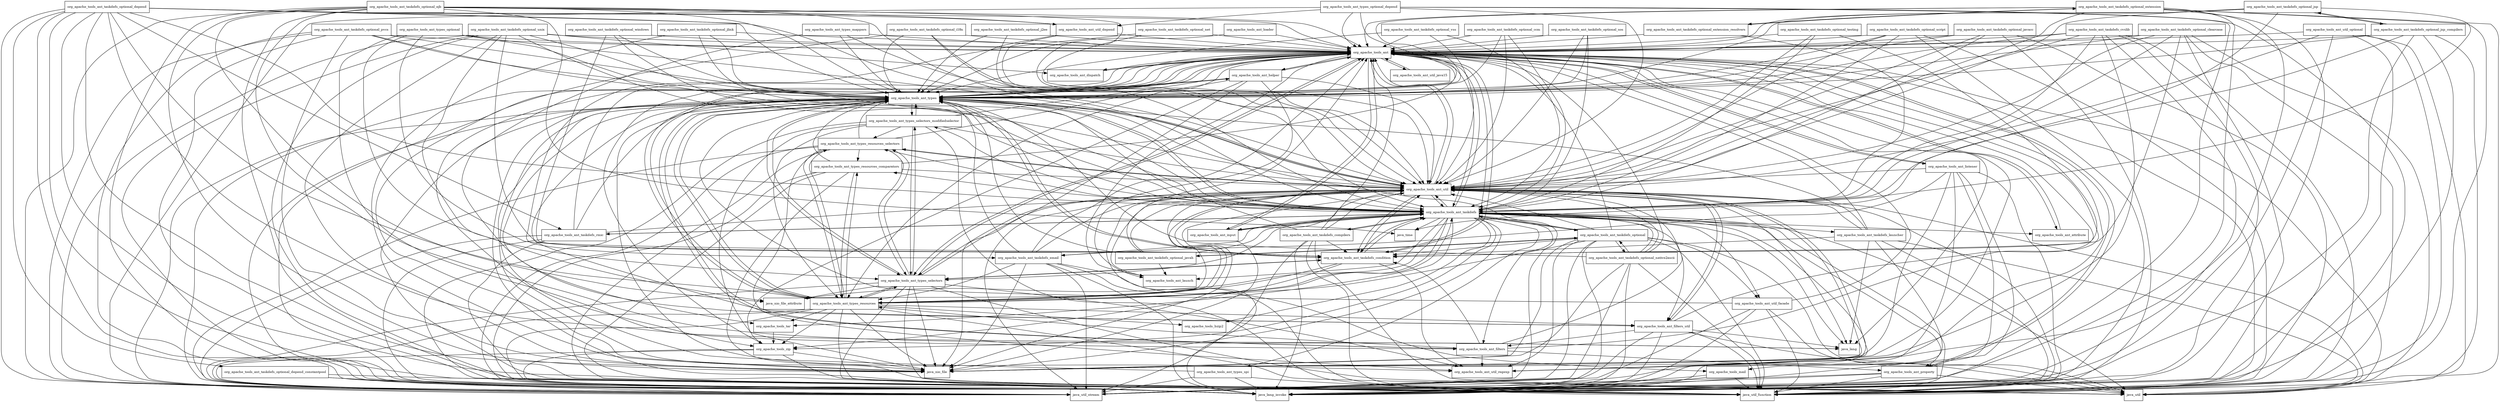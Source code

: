 digraph ant_1_10_3_package_dependencies {
  node [shape = box, fontsize=10.0];
  org_apache_tools_ant -> java_lang;
  org_apache_tools_ant -> java_lang_invoke;
  org_apache_tools_ant -> java_nio_file;
  org_apache_tools_ant -> java_util;
  org_apache_tools_ant -> java_util_function;
  org_apache_tools_ant -> java_util_stream;
  org_apache_tools_ant -> org_apache_tools_ant_attribute;
  org_apache_tools_ant -> org_apache_tools_ant_dispatch;
  org_apache_tools_ant -> org_apache_tools_ant_helper;
  org_apache_tools_ant -> org_apache_tools_ant_input;
  org_apache_tools_ant -> org_apache_tools_ant_launch;
  org_apache_tools_ant -> org_apache_tools_ant_listener;
  org_apache_tools_ant -> org_apache_tools_ant_property;
  org_apache_tools_ant -> org_apache_tools_ant_taskdefs;
  org_apache_tools_ant -> org_apache_tools_ant_taskdefs_condition;
  org_apache_tools_ant -> org_apache_tools_ant_types;
  org_apache_tools_ant -> org_apache_tools_ant_types_resources;
  org_apache_tools_ant -> org_apache_tools_ant_types_selectors;
  org_apache_tools_ant -> org_apache_tools_ant_util;
  org_apache_tools_ant -> org_apache_tools_ant_util_java15;
  org_apache_tools_ant -> org_apache_tools_zip;
  org_apache_tools_ant_attribute -> org_apache_tools_ant;
  org_apache_tools_ant_dispatch -> org_apache_tools_ant;
  org_apache_tools_ant_filters -> org_apache_tools_ant;
  org_apache_tools_ant_filters -> org_apache_tools_ant_property;
  org_apache_tools_ant_filters -> org_apache_tools_ant_taskdefs_condition;
  org_apache_tools_ant_filters -> org_apache_tools_ant_types;
  org_apache_tools_ant_filters -> org_apache_tools_ant_types_resources;
  org_apache_tools_ant_filters -> org_apache_tools_ant_util;
  org_apache_tools_ant_filters -> org_apache_tools_ant_util_regexp;
  org_apache_tools_ant_filters_util -> java_lang;
  org_apache_tools_ant_filters_util -> java_lang_invoke;
  org_apache_tools_ant_filters_util -> java_util;
  org_apache_tools_ant_filters_util -> java_util_function;
  org_apache_tools_ant_filters_util -> java_util_stream;
  org_apache_tools_ant_filters_util -> org_apache_tools_ant;
  org_apache_tools_ant_filters_util -> org_apache_tools_ant_filters;
  org_apache_tools_ant_filters_util -> org_apache_tools_ant_types;
  org_apache_tools_ant_filters_util -> org_apache_tools_ant_util;
  org_apache_tools_ant_helper -> java_nio_file;
  org_apache_tools_ant_helper -> org_apache_tools_ant;
  org_apache_tools_ant_helper -> org_apache_tools_ant_launch;
  org_apache_tools_ant_helper -> org_apache_tools_ant_types;
  org_apache_tools_ant_helper -> org_apache_tools_ant_types_resources;
  org_apache_tools_ant_helper -> org_apache_tools_ant_util;
  org_apache_tools_ant_helper -> org_apache_tools_zip;
  org_apache_tools_ant_input -> java_nio_file;
  org_apache_tools_ant_input -> org_apache_tools_ant;
  org_apache_tools_ant_input -> org_apache_tools_ant_taskdefs;
  org_apache_tools_ant_input -> org_apache_tools_ant_util;
  org_apache_tools_ant_listener -> java_lang_invoke;
  org_apache_tools_ant_listener -> java_nio_file;
  org_apache_tools_ant_listener -> java_util_function;
  org_apache_tools_ant_listener -> java_util_stream;
  org_apache_tools_ant_listener -> org_apache_tools_ant;
  org_apache_tools_ant_listener -> org_apache_tools_ant_taskdefs_email;
  org_apache_tools_ant_listener -> org_apache_tools_ant_util;
  org_apache_tools_ant_listener -> org_apache_tools_mail;
  org_apache_tools_ant_loader -> org_apache_tools_ant;
  org_apache_tools_ant_loader -> org_apache_tools_ant_types;
  org_apache_tools_ant_property -> java_lang_invoke;
  org_apache_tools_ant_property -> java_util;
  org_apache_tools_ant_property -> java_util_function;
  org_apache_tools_ant_property -> java_util_stream;
  org_apache_tools_ant_property -> org_apache_tools_ant;
  org_apache_tools_ant_taskdefs -> java_lang;
  org_apache_tools_ant_taskdefs -> java_lang_invoke;
  org_apache_tools_ant_taskdefs -> java_nio_file;
  org_apache_tools_ant_taskdefs -> java_nio_file_attribute;
  org_apache_tools_ant_taskdefs -> java_time;
  org_apache_tools_ant_taskdefs -> java_util;
  org_apache_tools_ant_taskdefs -> java_util_function;
  org_apache_tools_ant_taskdefs -> java_util_stream;
  org_apache_tools_ant_taskdefs -> org_apache_tools_ant;
  org_apache_tools_ant_taskdefs -> org_apache_tools_ant_attribute;
  org_apache_tools_ant_taskdefs -> org_apache_tools_ant_filters;
  org_apache_tools_ant_taskdefs -> org_apache_tools_ant_filters_util;
  org_apache_tools_ant_taskdefs -> org_apache_tools_ant_input;
  org_apache_tools_ant_taskdefs -> org_apache_tools_ant_launch;
  org_apache_tools_ant_taskdefs -> org_apache_tools_ant_property;
  org_apache_tools_ant_taskdefs -> org_apache_tools_ant_taskdefs_compilers;
  org_apache_tools_ant_taskdefs -> org_apache_tools_ant_taskdefs_condition;
  org_apache_tools_ant_taskdefs -> org_apache_tools_ant_taskdefs_email;
  org_apache_tools_ant_taskdefs -> org_apache_tools_ant_taskdefs_launcher;
  org_apache_tools_ant_taskdefs -> org_apache_tools_ant_taskdefs_optional;
  org_apache_tools_ant_taskdefs -> org_apache_tools_ant_taskdefs_rmic;
  org_apache_tools_ant_taskdefs -> org_apache_tools_ant_types;
  org_apache_tools_ant_taskdefs -> org_apache_tools_ant_types_resources;
  org_apache_tools_ant_taskdefs -> org_apache_tools_ant_types_resources_comparators;
  org_apache_tools_ant_taskdefs -> org_apache_tools_ant_types_resources_selectors;
  org_apache_tools_ant_taskdefs -> org_apache_tools_ant_types_selectors;
  org_apache_tools_ant_taskdefs -> org_apache_tools_ant_types_selectors_modifiedselector;
  org_apache_tools_ant_taskdefs -> org_apache_tools_ant_types_spi;
  org_apache_tools_ant_taskdefs -> org_apache_tools_ant_util;
  org_apache_tools_ant_taskdefs -> org_apache_tools_ant_util_facade;
  org_apache_tools_ant_taskdefs -> org_apache_tools_bzip2;
  org_apache_tools_ant_taskdefs -> org_apache_tools_tar;
  org_apache_tools_ant_taskdefs -> org_apache_tools_zip;
  org_apache_tools_ant_taskdefs_compilers -> java_lang_invoke;
  org_apache_tools_ant_taskdefs_compilers -> java_util;
  org_apache_tools_ant_taskdefs_compilers -> java_util_function;
  org_apache_tools_ant_taskdefs_compilers -> java_util_stream;
  org_apache_tools_ant_taskdefs_compilers -> org_apache_tools_ant;
  org_apache_tools_ant_taskdefs_compilers -> org_apache_tools_ant_taskdefs;
  org_apache_tools_ant_taskdefs_compilers -> org_apache_tools_ant_taskdefs_condition;
  org_apache_tools_ant_taskdefs_compilers -> org_apache_tools_ant_types;
  org_apache_tools_ant_taskdefs_compilers -> org_apache_tools_ant_util;
  org_apache_tools_ant_taskdefs_condition -> org_apache_tools_ant;
  org_apache_tools_ant_taskdefs_condition -> org_apache_tools_ant_taskdefs;
  org_apache_tools_ant_taskdefs_condition -> org_apache_tools_ant_types;
  org_apache_tools_ant_taskdefs_condition -> org_apache_tools_ant_types_resources;
  org_apache_tools_ant_taskdefs_condition -> org_apache_tools_ant_types_selectors;
  org_apache_tools_ant_taskdefs_condition -> org_apache_tools_ant_util;
  org_apache_tools_ant_taskdefs_condition -> org_apache_tools_ant_util_regexp;
  org_apache_tools_ant_taskdefs_condition -> org_apache_tools_zip;
  org_apache_tools_ant_taskdefs_cvslib -> java_lang_invoke;
  org_apache_tools_ant_taskdefs_cvslib -> java_nio_file;
  org_apache_tools_ant_taskdefs_cvslib -> java_util_function;
  org_apache_tools_ant_taskdefs_cvslib -> java_util_stream;
  org_apache_tools_ant_taskdefs_cvslib -> org_apache_tools_ant;
  org_apache_tools_ant_taskdefs_cvslib -> org_apache_tools_ant_taskdefs;
  org_apache_tools_ant_taskdefs_cvslib -> org_apache_tools_ant_types;
  org_apache_tools_ant_taskdefs_cvslib -> org_apache_tools_ant_util;
  org_apache_tools_ant_taskdefs_email -> java_lang_invoke;
  org_apache_tools_ant_taskdefs_email -> java_nio_file;
  org_apache_tools_ant_taskdefs_email -> java_util_function;
  org_apache_tools_ant_taskdefs_email -> java_util_stream;
  org_apache_tools_ant_taskdefs_email -> org_apache_tools_ant;
  org_apache_tools_ant_taskdefs_email -> org_apache_tools_ant_types;
  org_apache_tools_ant_taskdefs_email -> org_apache_tools_ant_types_resources;
  org_apache_tools_ant_taskdefs_email -> org_apache_tools_ant_util;
  org_apache_tools_ant_taskdefs_email -> org_apache_tools_mail;
  org_apache_tools_ant_taskdefs_launcher -> java_lang;
  org_apache_tools_ant_taskdefs_launcher -> java_lang_invoke;
  org_apache_tools_ant_taskdefs_launcher -> java_util;
  org_apache_tools_ant_taskdefs_launcher -> java_util_function;
  org_apache_tools_ant_taskdefs_launcher -> org_apache_tools_ant;
  org_apache_tools_ant_taskdefs_launcher -> org_apache_tools_ant_taskdefs_condition;
  org_apache_tools_ant_taskdefs_launcher -> org_apache_tools_ant_types;
  org_apache_tools_ant_taskdefs_launcher -> org_apache_tools_ant_util;
  org_apache_tools_ant_taskdefs_optional -> java_lang_invoke;
  org_apache_tools_ant_taskdefs_optional -> java_nio_file;
  org_apache_tools_ant_taskdefs_optional -> java_util;
  org_apache_tools_ant_taskdefs_optional -> java_util_function;
  org_apache_tools_ant_taskdefs_optional -> java_util_stream;
  org_apache_tools_ant_taskdefs_optional -> org_apache_tools_ant;
  org_apache_tools_ant_taskdefs_optional -> org_apache_tools_ant_taskdefs;
  org_apache_tools_ant_taskdefs_optional -> org_apache_tools_ant_taskdefs_condition;
  org_apache_tools_ant_taskdefs_optional -> org_apache_tools_ant_taskdefs_optional_javah;
  org_apache_tools_ant_taskdefs_optional -> org_apache_tools_ant_taskdefs_optional_native2ascii;
  org_apache_tools_ant_taskdefs_optional -> org_apache_tools_ant_types;
  org_apache_tools_ant_taskdefs_optional -> org_apache_tools_ant_types_resources;
  org_apache_tools_ant_taskdefs_optional -> org_apache_tools_ant_util;
  org_apache_tools_ant_taskdefs_optional -> org_apache_tools_ant_util_facade;
  org_apache_tools_ant_taskdefs_optional -> org_apache_tools_ant_util_regexp;
  org_apache_tools_ant_taskdefs_optional_ccm -> org_apache_tools_ant;
  org_apache_tools_ant_taskdefs_optional_ccm -> org_apache_tools_ant_taskdefs;
  org_apache_tools_ant_taskdefs_optional_ccm -> org_apache_tools_ant_types;
  org_apache_tools_ant_taskdefs_optional_ccm -> org_apache_tools_ant_util;
  org_apache_tools_ant_taskdefs_optional_clearcase -> java_lang_invoke;
  org_apache_tools_ant_taskdefs_optional_clearcase -> java_util;
  org_apache_tools_ant_taskdefs_optional_clearcase -> java_util_function;
  org_apache_tools_ant_taskdefs_optional_clearcase -> org_apache_tools_ant;
  org_apache_tools_ant_taskdefs_optional_clearcase -> org_apache_tools_ant_taskdefs;
  org_apache_tools_ant_taskdefs_optional_clearcase -> org_apache_tools_ant_taskdefs_condition;
  org_apache_tools_ant_taskdefs_optional_clearcase -> org_apache_tools_ant_types;
  org_apache_tools_ant_taskdefs_optional_clearcase -> org_apache_tools_ant_util;
  org_apache_tools_ant_taskdefs_optional_depend -> java_lang;
  org_apache_tools_ant_taskdefs_optional_depend -> java_lang_invoke;
  org_apache_tools_ant_taskdefs_optional_depend -> java_nio_file;
  org_apache_tools_ant_taskdefs_optional_depend -> java_util;
  org_apache_tools_ant_taskdefs_optional_depend -> java_util_function;
  org_apache_tools_ant_taskdefs_optional_depend -> java_util_stream;
  org_apache_tools_ant_taskdefs_optional_depend -> org_apache_tools_ant;
  org_apache_tools_ant_taskdefs_optional_depend -> org_apache_tools_ant_taskdefs;
  org_apache_tools_ant_taskdefs_optional_depend -> org_apache_tools_ant_taskdefs_optional_depend_constantpool;
  org_apache_tools_ant_taskdefs_optional_depend -> org_apache_tools_ant_taskdefs_rmic;
  org_apache_tools_ant_taskdefs_optional_depend -> org_apache_tools_ant_types;
  org_apache_tools_ant_taskdefs_optional_depend -> org_apache_tools_ant_types_resources;
  org_apache_tools_ant_taskdefs_optional_depend -> org_apache_tools_ant_util;
  org_apache_tools_ant_taskdefs_optional_depend -> org_apache_tools_ant_util_depend;
  org_apache_tools_ant_taskdefs_optional_depend_constantpool -> java_lang_invoke;
  org_apache_tools_ant_taskdefs_optional_depend_constantpool -> java_util_function;
  org_apache_tools_ant_taskdefs_optional_depend_constantpool -> java_util_stream;
  org_apache_tools_ant_taskdefs_optional_ejb -> java_lang;
  org_apache_tools_ant_taskdefs_optional_ejb -> java_lang_invoke;
  org_apache_tools_ant_taskdefs_optional_ejb -> java_nio_file;
  org_apache_tools_ant_taskdefs_optional_ejb -> java_nio_file_attribute;
  org_apache_tools_ant_taskdefs_optional_ejb -> java_time;
  org_apache_tools_ant_taskdefs_optional_ejb -> java_util_function;
  org_apache_tools_ant_taskdefs_optional_ejb -> java_util_stream;
  org_apache_tools_ant_taskdefs_optional_ejb -> org_apache_tools_ant;
  org_apache_tools_ant_taskdefs_optional_ejb -> org_apache_tools_ant_taskdefs;
  org_apache_tools_ant_taskdefs_optional_ejb -> org_apache_tools_ant_types;
  org_apache_tools_ant_taskdefs_optional_ejb -> org_apache_tools_ant_util;
  org_apache_tools_ant_taskdefs_optional_ejb -> org_apache_tools_ant_util_depend;
  org_apache_tools_ant_taskdefs_optional_extension -> java_lang_invoke;
  org_apache_tools_ant_taskdefs_optional_extension -> java_nio_file;
  org_apache_tools_ant_taskdefs_optional_extension -> java_util;
  org_apache_tools_ant_taskdefs_optional_extension -> java_util_function;
  org_apache_tools_ant_taskdefs_optional_extension -> java_util_stream;
  org_apache_tools_ant_taskdefs_optional_extension -> org_apache_tools_ant;
  org_apache_tools_ant_taskdefs_optional_extension -> org_apache_tools_ant_taskdefs_optional_extension_resolvers;
  org_apache_tools_ant_taskdefs_optional_extension -> org_apache_tools_ant_types;
  org_apache_tools_ant_taskdefs_optional_extension -> org_apache_tools_ant_util;
  org_apache_tools_ant_taskdefs_optional_extension_resolvers -> org_apache_tools_ant;
  org_apache_tools_ant_taskdefs_optional_extension_resolvers -> org_apache_tools_ant_taskdefs;
  org_apache_tools_ant_taskdefs_optional_extension_resolvers -> org_apache_tools_ant_taskdefs_optional_extension;
  org_apache_tools_ant_taskdefs_optional_i18n -> java_nio_file;
  org_apache_tools_ant_taskdefs_optional_i18n -> org_apache_tools_ant;
  org_apache_tools_ant_taskdefs_optional_i18n -> org_apache_tools_ant_taskdefs;
  org_apache_tools_ant_taskdefs_optional_i18n -> org_apache_tools_ant_types;
  org_apache_tools_ant_taskdefs_optional_i18n -> org_apache_tools_ant_util;
  org_apache_tools_ant_taskdefs_optional_j2ee -> org_apache_tools_ant;
  org_apache_tools_ant_taskdefs_optional_j2ee -> org_apache_tools_ant_taskdefs;
  org_apache_tools_ant_taskdefs_optional_j2ee -> org_apache_tools_ant_types;
  org_apache_tools_ant_taskdefs_optional_javacc -> java_lang_invoke;
  org_apache_tools_ant_taskdefs_optional_javacc -> java_util_function;
  org_apache_tools_ant_taskdefs_optional_javacc -> org_apache_tools_ant;
  org_apache_tools_ant_taskdefs_optional_javacc -> org_apache_tools_ant_taskdefs;
  org_apache_tools_ant_taskdefs_optional_javacc -> org_apache_tools_ant_types;
  org_apache_tools_ant_taskdefs_optional_javacc -> org_apache_tools_ant_util;
  org_apache_tools_ant_taskdefs_optional_javah -> org_apache_tools_ant;
  org_apache_tools_ant_taskdefs_optional_javah -> org_apache_tools_ant_launch;
  org_apache_tools_ant_taskdefs_optional_javah -> org_apache_tools_ant_taskdefs;
  org_apache_tools_ant_taskdefs_optional_javah -> org_apache_tools_ant_taskdefs_optional;
  org_apache_tools_ant_taskdefs_optional_javah -> org_apache_tools_ant_types;
  org_apache_tools_ant_taskdefs_optional_javah -> org_apache_tools_ant_util;
  org_apache_tools_ant_taskdefs_optional_jlink -> java_nio_file;
  org_apache_tools_ant_taskdefs_optional_jlink -> org_apache_tools_ant;
  org_apache_tools_ant_taskdefs_optional_jlink -> org_apache_tools_ant_taskdefs;
  org_apache_tools_ant_taskdefs_optional_jlink -> org_apache_tools_ant_types;
  org_apache_tools_ant_taskdefs_optional_jsp -> java_time;
  org_apache_tools_ant_taskdefs_optional_jsp -> org_apache_tools_ant;
  org_apache_tools_ant_taskdefs_optional_jsp -> org_apache_tools_ant_taskdefs;
  org_apache_tools_ant_taskdefs_optional_jsp -> org_apache_tools_ant_taskdefs_optional_jsp_compilers;
  org_apache_tools_ant_taskdefs_optional_jsp -> org_apache_tools_ant_types;
  org_apache_tools_ant_taskdefs_optional_jsp -> org_apache_tools_ant_util;
  org_apache_tools_ant_taskdefs_optional_jsp_compilers -> java_lang_invoke;
  org_apache_tools_ant_taskdefs_optional_jsp_compilers -> java_util_function;
  org_apache_tools_ant_taskdefs_optional_jsp_compilers -> java_util_stream;
  org_apache_tools_ant_taskdefs_optional_jsp_compilers -> org_apache_tools_ant;
  org_apache_tools_ant_taskdefs_optional_jsp_compilers -> org_apache_tools_ant_taskdefs;
  org_apache_tools_ant_taskdefs_optional_jsp_compilers -> org_apache_tools_ant_taskdefs_optional_jsp;
  org_apache_tools_ant_taskdefs_optional_jsp_compilers -> org_apache_tools_ant_types;
  org_apache_tools_ant_taskdefs_optional_native2ascii -> java_lang_invoke;
  org_apache_tools_ant_taskdefs_optional_native2ascii -> java_nio_file;
  org_apache_tools_ant_taskdefs_optional_native2ascii -> java_util_function;
  org_apache_tools_ant_taskdefs_optional_native2ascii -> java_util_stream;
  org_apache_tools_ant_taskdefs_optional_native2ascii -> org_apache_tools_ant;
  org_apache_tools_ant_taskdefs_optional_native2ascii -> org_apache_tools_ant_taskdefs;
  org_apache_tools_ant_taskdefs_optional_native2ascii -> org_apache_tools_ant_taskdefs_optional;
  org_apache_tools_ant_taskdefs_optional_native2ascii -> org_apache_tools_ant_types;
  org_apache_tools_ant_taskdefs_optional_native2ascii -> org_apache_tools_ant_util;
  org_apache_tools_ant_taskdefs_optional_net -> org_apache_tools_ant;
  org_apache_tools_ant_taskdefs_optional_net -> org_apache_tools_ant_taskdefs_email;
  org_apache_tools_ant_taskdefs_optional_net -> org_apache_tools_ant_util;
  org_apache_tools_ant_taskdefs_optional_pvcs -> java_lang_invoke;
  org_apache_tools_ant_taskdefs_optional_pvcs -> java_nio_file;
  org_apache_tools_ant_taskdefs_optional_pvcs -> java_util_function;
  org_apache_tools_ant_taskdefs_optional_pvcs -> java_util_stream;
  org_apache_tools_ant_taskdefs_optional_pvcs -> org_apache_tools_ant;
  org_apache_tools_ant_taskdefs_optional_pvcs -> org_apache_tools_ant_taskdefs;
  org_apache_tools_ant_taskdefs_optional_pvcs -> org_apache_tools_ant_types;
  org_apache_tools_ant_taskdefs_optional_pvcs -> org_apache_tools_ant_util;
  org_apache_tools_ant_taskdefs_optional_script -> java_lang_invoke;
  org_apache_tools_ant_taskdefs_optional_script -> java_util_function;
  org_apache_tools_ant_taskdefs_optional_script -> org_apache_tools_ant;
  org_apache_tools_ant_taskdefs_optional_script -> org_apache_tools_ant_taskdefs;
  org_apache_tools_ant_taskdefs_optional_script -> org_apache_tools_ant_types;
  org_apache_tools_ant_taskdefs_optional_script -> org_apache_tools_ant_util;
  org_apache_tools_ant_taskdefs_optional_sos -> org_apache_tools_ant;
  org_apache_tools_ant_taskdefs_optional_sos -> org_apache_tools_ant_taskdefs;
  org_apache_tools_ant_taskdefs_optional_sos -> org_apache_tools_ant_types;
  org_apache_tools_ant_taskdefs_optional_sos -> org_apache_tools_ant_util;
  org_apache_tools_ant_taskdefs_optional_testing -> org_apache_tools_ant;
  org_apache_tools_ant_taskdefs_optional_testing -> org_apache_tools_ant_taskdefs;
  org_apache_tools_ant_taskdefs_optional_testing -> org_apache_tools_ant_taskdefs_condition;
  org_apache_tools_ant_taskdefs_optional_testing -> org_apache_tools_ant_util;
  org_apache_tools_ant_taskdefs_optional_unix -> java_lang_invoke;
  org_apache_tools_ant_taskdefs_optional_unix -> java_nio_file;
  org_apache_tools_ant_taskdefs_optional_unix -> java_nio_file_attribute;
  org_apache_tools_ant_taskdefs_optional_unix -> java_util_function;
  org_apache_tools_ant_taskdefs_optional_unix -> java_util_stream;
  org_apache_tools_ant_taskdefs_optional_unix -> org_apache_tools_ant;
  org_apache_tools_ant_taskdefs_optional_unix -> org_apache_tools_ant_dispatch;
  org_apache_tools_ant_taskdefs_optional_unix -> org_apache_tools_ant_taskdefs;
  org_apache_tools_ant_taskdefs_optional_unix -> org_apache_tools_ant_taskdefs_condition;
  org_apache_tools_ant_taskdefs_optional_unix -> org_apache_tools_ant_types;
  org_apache_tools_ant_taskdefs_optional_vss -> org_apache_tools_ant;
  org_apache_tools_ant_taskdefs_optional_vss -> org_apache_tools_ant_taskdefs;
  org_apache_tools_ant_taskdefs_optional_vss -> org_apache_tools_ant_types;
  org_apache_tools_ant_taskdefs_optional_vss -> org_apache_tools_ant_util;
  org_apache_tools_ant_taskdefs_optional_windows -> org_apache_tools_ant;
  org_apache_tools_ant_taskdefs_optional_windows -> org_apache_tools_ant_taskdefs;
  org_apache_tools_ant_taskdefs_optional_windows -> org_apache_tools_ant_taskdefs_condition;
  org_apache_tools_ant_taskdefs_optional_windows -> org_apache_tools_ant_types;
  org_apache_tools_ant_taskdefs_rmic -> java_lang_invoke;
  org_apache_tools_ant_taskdefs_rmic -> java_util_function;
  org_apache_tools_ant_taskdefs_rmic -> java_util_stream;
  org_apache_tools_ant_taskdefs_rmic -> org_apache_tools_ant;
  org_apache_tools_ant_taskdefs_rmic -> org_apache_tools_ant_taskdefs;
  org_apache_tools_ant_taskdefs_rmic -> org_apache_tools_ant_types;
  org_apache_tools_ant_taskdefs_rmic -> org_apache_tools_ant_util;
  org_apache_tools_ant_types -> java_lang_invoke;
  org_apache_tools_ant_types -> java_nio_file;
  org_apache_tools_ant_types -> java_util;
  org_apache_tools_ant_types -> java_util_function;
  org_apache_tools_ant_types -> java_util_stream;
  org_apache_tools_ant_types -> org_apache_tools_ant;
  org_apache_tools_ant_types -> org_apache_tools_ant_filters;
  org_apache_tools_ant_types -> org_apache_tools_ant_helper;
  org_apache_tools_ant_types -> org_apache_tools_ant_taskdefs;
  org_apache_tools_ant_types -> org_apache_tools_ant_taskdefs_condition;
  org_apache_tools_ant_types -> org_apache_tools_ant_types_resources;
  org_apache_tools_ant_types -> org_apache_tools_ant_types_selectors;
  org_apache_tools_ant_types -> org_apache_tools_ant_types_selectors_modifiedselector;
  org_apache_tools_ant_types -> org_apache_tools_ant_util;
  org_apache_tools_ant_types -> org_apache_tools_ant_util_regexp;
  org_apache_tools_ant_types -> org_apache_tools_tar;
  org_apache_tools_ant_types -> org_apache_tools_zip;
  org_apache_tools_ant_types_mappers -> org_apache_tools_ant;
  org_apache_tools_ant_types_mappers -> org_apache_tools_ant_filters_util;
  org_apache_tools_ant_types_mappers -> org_apache_tools_ant_types;
  org_apache_tools_ant_types_mappers -> org_apache_tools_ant_util;
  org_apache_tools_ant_types_optional -> org_apache_tools_ant;
  org_apache_tools_ant_types_optional -> org_apache_tools_ant_filters;
  org_apache_tools_ant_types_optional -> org_apache_tools_ant_taskdefs_condition;
  org_apache_tools_ant_types_optional -> org_apache_tools_ant_types;
  org_apache_tools_ant_types_optional -> org_apache_tools_ant_types_selectors;
  org_apache_tools_ant_types_optional -> org_apache_tools_ant_util;
  org_apache_tools_ant_types_optional_depend -> java_lang_invoke;
  org_apache_tools_ant_types_optional_depend -> java_util_function;
  org_apache_tools_ant_types_optional_depend -> java_util_stream;
  org_apache_tools_ant_types_optional_depend -> org_apache_tools_ant;
  org_apache_tools_ant_types_optional_depend -> org_apache_tools_ant_types;
  org_apache_tools_ant_types_optional_depend -> org_apache_tools_ant_util;
  org_apache_tools_ant_types_optional_depend -> org_apache_tools_ant_util_depend;
  org_apache_tools_ant_types_resources -> java_lang_invoke;
  org_apache_tools_ant_types_resources -> java_nio_file;
  org_apache_tools_ant_types_resources -> java_util;
  org_apache_tools_ant_types_resources -> java_util_function;
  org_apache_tools_ant_types_resources -> java_util_stream;
  org_apache_tools_ant_types_resources -> org_apache_tools_ant;
  org_apache_tools_ant_types_resources -> org_apache_tools_ant_filters_util;
  org_apache_tools_ant_types_resources -> org_apache_tools_ant_taskdefs;
  org_apache_tools_ant_types_resources -> org_apache_tools_ant_types;
  org_apache_tools_ant_types_resources -> org_apache_tools_ant_types_resources_comparators;
  org_apache_tools_ant_types_resources -> org_apache_tools_ant_types_resources_selectors;
  org_apache_tools_ant_types_resources -> org_apache_tools_ant_types_selectors;
  org_apache_tools_ant_types_resources -> org_apache_tools_ant_util;
  org_apache_tools_ant_types_resources -> org_apache_tools_bzip2;
  org_apache_tools_ant_types_resources -> org_apache_tools_tar;
  org_apache_tools_ant_types_resources -> org_apache_tools_zip;
  org_apache_tools_ant_types_resources_comparators -> java_lang_invoke;
  org_apache_tools_ant_types_resources_comparators -> java_util;
  org_apache_tools_ant_types_resources_comparators -> java_util_function;
  org_apache_tools_ant_types_resources_comparators -> org_apache_tools_ant;
  org_apache_tools_ant_types_resources_comparators -> org_apache_tools_ant_types;
  org_apache_tools_ant_types_resources_comparators -> org_apache_tools_ant_types_resources;
  org_apache_tools_ant_types_resources_comparators -> org_apache_tools_ant_util;
  org_apache_tools_ant_types_resources_selectors -> java_lang_invoke;
  org_apache_tools_ant_types_resources_selectors -> java_util_function;
  org_apache_tools_ant_types_resources_selectors -> java_util_stream;
  org_apache_tools_ant_types_resources_selectors -> org_apache_tools_ant;
  org_apache_tools_ant_types_resources_selectors -> org_apache_tools_ant_types;
  org_apache_tools_ant_types_resources_selectors -> org_apache_tools_ant_types_resources;
  org_apache_tools_ant_types_resources_selectors -> org_apache_tools_ant_types_resources_comparators;
  org_apache_tools_ant_types_resources_selectors -> org_apache_tools_ant_types_selectors;
  org_apache_tools_ant_types_resources_selectors -> org_apache_tools_ant_util;
  org_apache_tools_ant_types_resources_selectors -> org_apache_tools_ant_util_regexp;
  org_apache_tools_ant_types_selectors -> java_lang_invoke;
  org_apache_tools_ant_types_selectors -> java_nio_file;
  org_apache_tools_ant_types_selectors -> java_nio_file_attribute;
  org_apache_tools_ant_types_selectors -> java_util;
  org_apache_tools_ant_types_selectors -> java_util_function;
  org_apache_tools_ant_types_selectors -> java_util_stream;
  org_apache_tools_ant_types_selectors -> org_apache_tools_ant;
  org_apache_tools_ant_types_selectors -> org_apache_tools_ant_taskdefs_condition;
  org_apache_tools_ant_types_selectors -> org_apache_tools_ant_types;
  org_apache_tools_ant_types_selectors -> org_apache_tools_ant_types_resources;
  org_apache_tools_ant_types_selectors -> org_apache_tools_ant_types_resources_selectors;
  org_apache_tools_ant_types_selectors -> org_apache_tools_ant_types_selectors_modifiedselector;
  org_apache_tools_ant_types_selectors -> org_apache_tools_ant_util;
  org_apache_tools_ant_types_selectors -> org_apache_tools_ant_util_regexp;
  org_apache_tools_ant_types_selectors_modifiedselector -> java_lang_invoke;
  org_apache_tools_ant_types_selectors_modifiedselector -> java_nio_file;
  org_apache_tools_ant_types_selectors_modifiedselector -> java_util_function;
  org_apache_tools_ant_types_selectors_modifiedselector -> org_apache_tools_ant;
  org_apache_tools_ant_types_selectors_modifiedselector -> org_apache_tools_ant_types;
  org_apache_tools_ant_types_selectors_modifiedselector -> org_apache_tools_ant_types_resources;
  org_apache_tools_ant_types_selectors_modifiedselector -> org_apache_tools_ant_types_resources_selectors;
  org_apache_tools_ant_types_selectors_modifiedselector -> org_apache_tools_ant_types_selectors;
  org_apache_tools_ant_types_selectors_modifiedselector -> org_apache_tools_ant_util;
  org_apache_tools_ant_types_spi -> java_lang_invoke;
  org_apache_tools_ant_types_spi -> java_util_function;
  org_apache_tools_ant_types_spi -> java_util_stream;
  org_apache_tools_ant_types_spi -> org_apache_tools_ant;
  org_apache_tools_ant_util -> java_lang;
  org_apache_tools_ant_util -> java_lang_invoke;
  org_apache_tools_ant_util -> java_nio_file;
  org_apache_tools_ant_util -> java_nio_file_attribute;
  org_apache_tools_ant_util -> java_util;
  org_apache_tools_ant_util -> java_util_function;
  org_apache_tools_ant_util -> java_util_stream;
  org_apache_tools_ant_util -> org_apache_tools_ant;
  org_apache_tools_ant_util -> org_apache_tools_ant_filters_util;
  org_apache_tools_ant_util -> org_apache_tools_ant_launch;
  org_apache_tools_ant_util -> org_apache_tools_ant_taskdefs;
  org_apache_tools_ant_util -> org_apache_tools_ant_taskdefs_condition;
  org_apache_tools_ant_util -> org_apache_tools_ant_types;
  org_apache_tools_ant_util -> org_apache_tools_ant_types_resources;
  org_apache_tools_ant_util -> org_apache_tools_ant_types_resources_selectors;
  org_apache_tools_ant_util -> org_apache_tools_ant_types_selectors;
  org_apache_tools_ant_util -> org_apache_tools_ant_util_regexp;
  org_apache_tools_ant_util_depend -> org_apache_tools_ant;
  org_apache_tools_ant_util_depend -> org_apache_tools_ant_types;
  org_apache_tools_ant_util_depend -> org_apache_tools_ant_util;
  org_apache_tools_ant_util_facade -> java_lang_invoke;
  org_apache_tools_ant_util_facade -> java_util;
  org_apache_tools_ant_util_facade -> java_util_function;
  org_apache_tools_ant_util_facade -> java_util_stream;
  org_apache_tools_ant_util_facade -> org_apache_tools_ant;
  org_apache_tools_ant_util_facade -> org_apache_tools_ant_types;
  org_apache_tools_ant_util_java15 -> org_apache_tools_ant;
  org_apache_tools_ant_util_optional -> java_lang_invoke;
  org_apache_tools_ant_util_optional -> java_util;
  org_apache_tools_ant_util_optional -> java_util_function;
  org_apache_tools_ant_util_optional -> java_util_stream;
  org_apache_tools_ant_util_optional -> org_apache_tools_ant;
  org_apache_tools_ant_util_optional -> org_apache_tools_ant_util;
  org_apache_tools_ant_util_regexp -> org_apache_tools_ant;
  org_apache_tools_ant_util_regexp -> org_apache_tools_ant_util;
  org_apache_tools_mail -> java_lang_invoke;
  org_apache_tools_mail -> java_util_function;
  org_apache_tools_mail -> java_util_stream;
  org_apache_tools_tar -> org_apache_tools_zip;
  org_apache_tools_zip -> java_lang_invoke;
  org_apache_tools_zip -> java_nio_file;
  org_apache_tools_zip -> java_util_function;
  org_apache_tools_zip -> java_util_stream;
}
